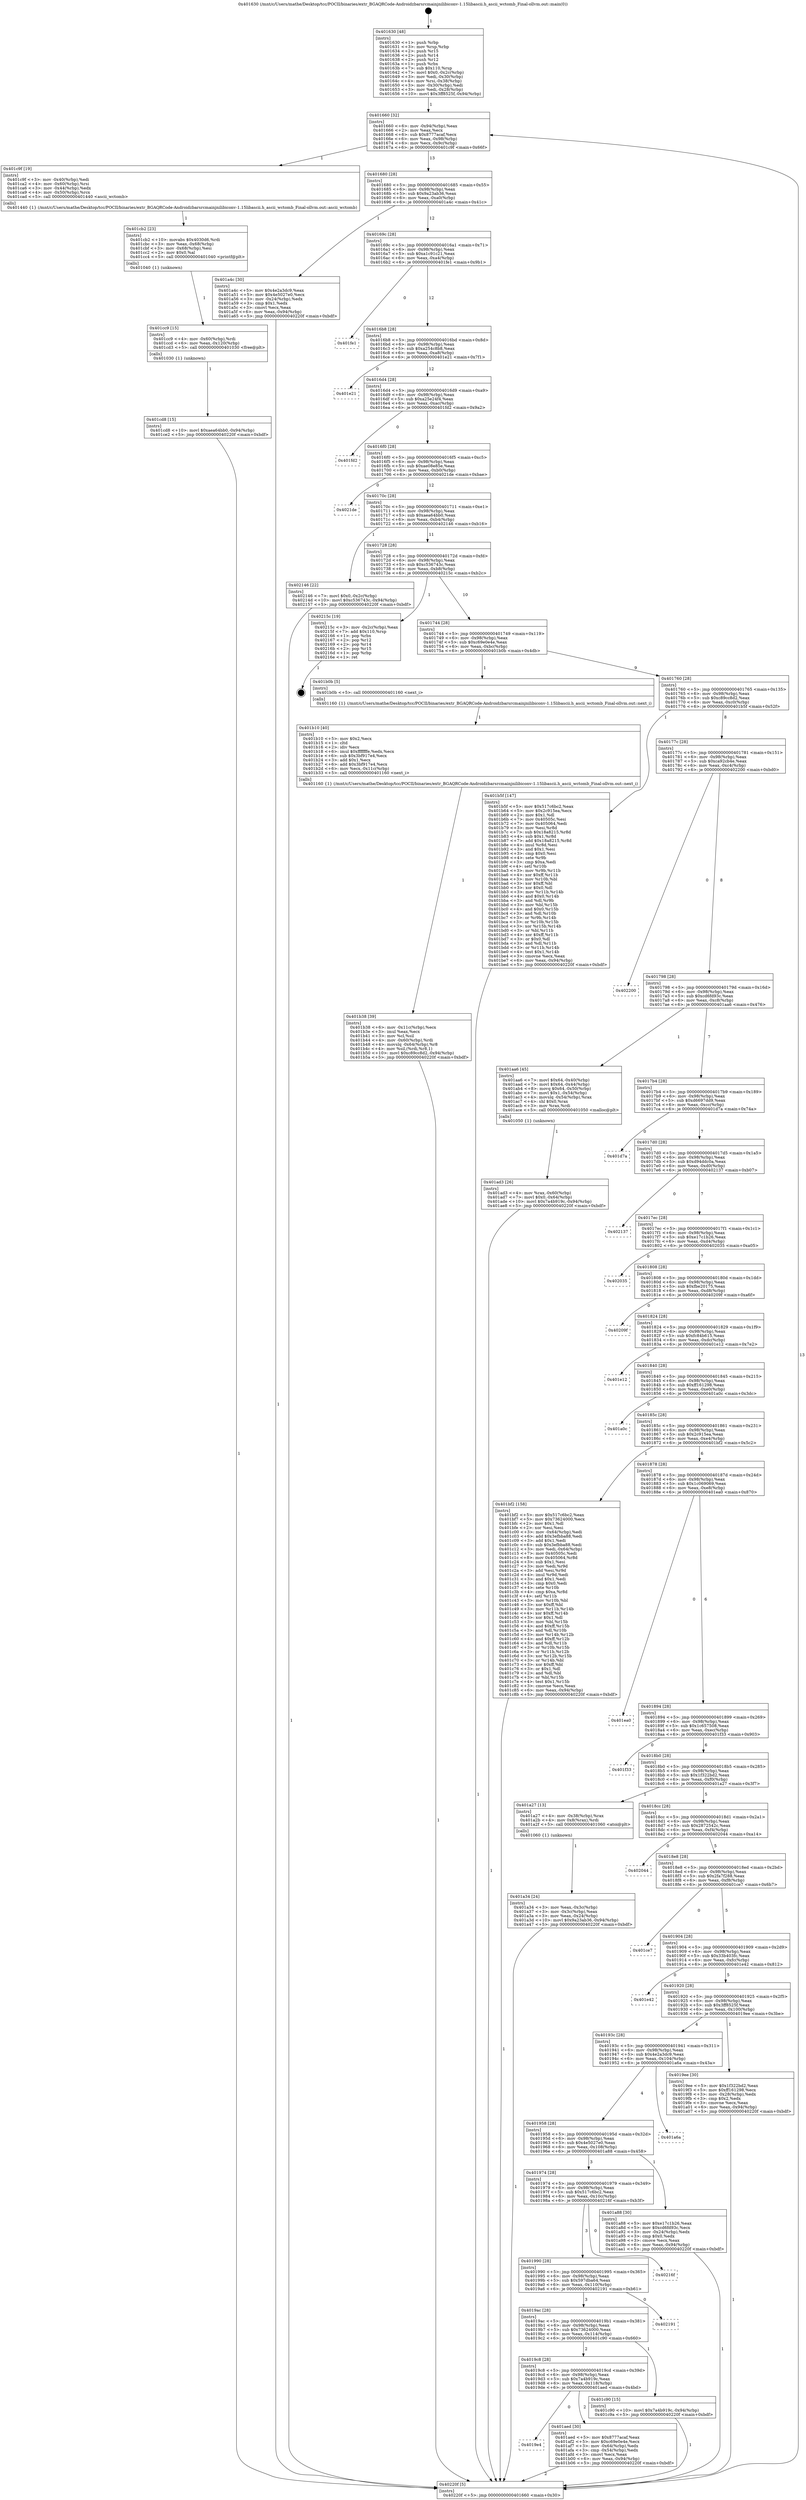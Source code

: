 digraph "0x401630" {
  label = "0x401630 (/mnt/c/Users/mathe/Desktop/tcc/POCII/binaries/extr_BGAQRCode-Androidzbarsrcmainjnilibiconv-1.15libascii.h_ascii_wctomb_Final-ollvm.out::main(0))"
  labelloc = "t"
  node[shape=record]

  Entry [label="",width=0.3,height=0.3,shape=circle,fillcolor=black,style=filled]
  "0x401660" [label="{
     0x401660 [32]\l
     | [instrs]\l
     &nbsp;&nbsp;0x401660 \<+6\>: mov -0x94(%rbp),%eax\l
     &nbsp;&nbsp;0x401666 \<+2\>: mov %eax,%ecx\l
     &nbsp;&nbsp;0x401668 \<+6\>: sub $0x8777acaf,%ecx\l
     &nbsp;&nbsp;0x40166e \<+6\>: mov %eax,-0x98(%rbp)\l
     &nbsp;&nbsp;0x401674 \<+6\>: mov %ecx,-0x9c(%rbp)\l
     &nbsp;&nbsp;0x40167a \<+6\>: je 0000000000401c9f \<main+0x66f\>\l
  }"]
  "0x401c9f" [label="{
     0x401c9f [19]\l
     | [instrs]\l
     &nbsp;&nbsp;0x401c9f \<+3\>: mov -0x40(%rbp),%edi\l
     &nbsp;&nbsp;0x401ca2 \<+4\>: mov -0x60(%rbp),%rsi\l
     &nbsp;&nbsp;0x401ca6 \<+3\>: mov -0x44(%rbp),%edx\l
     &nbsp;&nbsp;0x401ca9 \<+4\>: mov -0x50(%rbp),%rcx\l
     &nbsp;&nbsp;0x401cad \<+5\>: call 0000000000401440 \<ascii_wctomb\>\l
     | [calls]\l
     &nbsp;&nbsp;0x401440 \{1\} (/mnt/c/Users/mathe/Desktop/tcc/POCII/binaries/extr_BGAQRCode-Androidzbarsrcmainjnilibiconv-1.15libascii.h_ascii_wctomb_Final-ollvm.out::ascii_wctomb)\l
  }"]
  "0x401680" [label="{
     0x401680 [28]\l
     | [instrs]\l
     &nbsp;&nbsp;0x401680 \<+5\>: jmp 0000000000401685 \<main+0x55\>\l
     &nbsp;&nbsp;0x401685 \<+6\>: mov -0x98(%rbp),%eax\l
     &nbsp;&nbsp;0x40168b \<+5\>: sub $0x9a23ab36,%eax\l
     &nbsp;&nbsp;0x401690 \<+6\>: mov %eax,-0xa0(%rbp)\l
     &nbsp;&nbsp;0x401696 \<+6\>: je 0000000000401a4c \<main+0x41c\>\l
  }"]
  Exit [label="",width=0.3,height=0.3,shape=circle,fillcolor=black,style=filled,peripheries=2]
  "0x401a4c" [label="{
     0x401a4c [30]\l
     | [instrs]\l
     &nbsp;&nbsp;0x401a4c \<+5\>: mov $0x4e2a3dc9,%eax\l
     &nbsp;&nbsp;0x401a51 \<+5\>: mov $0x4e5027e0,%ecx\l
     &nbsp;&nbsp;0x401a56 \<+3\>: mov -0x24(%rbp),%edx\l
     &nbsp;&nbsp;0x401a59 \<+3\>: cmp $0x1,%edx\l
     &nbsp;&nbsp;0x401a5c \<+3\>: cmovl %ecx,%eax\l
     &nbsp;&nbsp;0x401a5f \<+6\>: mov %eax,-0x94(%rbp)\l
     &nbsp;&nbsp;0x401a65 \<+5\>: jmp 000000000040220f \<main+0xbdf\>\l
  }"]
  "0x40169c" [label="{
     0x40169c [28]\l
     | [instrs]\l
     &nbsp;&nbsp;0x40169c \<+5\>: jmp 00000000004016a1 \<main+0x71\>\l
     &nbsp;&nbsp;0x4016a1 \<+6\>: mov -0x98(%rbp),%eax\l
     &nbsp;&nbsp;0x4016a7 \<+5\>: sub $0xa1c91c21,%eax\l
     &nbsp;&nbsp;0x4016ac \<+6\>: mov %eax,-0xa4(%rbp)\l
     &nbsp;&nbsp;0x4016b2 \<+6\>: je 0000000000401fe1 \<main+0x9b1\>\l
  }"]
  "0x401cd8" [label="{
     0x401cd8 [15]\l
     | [instrs]\l
     &nbsp;&nbsp;0x401cd8 \<+10\>: movl $0xaea64bb0,-0x94(%rbp)\l
     &nbsp;&nbsp;0x401ce2 \<+5\>: jmp 000000000040220f \<main+0xbdf\>\l
  }"]
  "0x401fe1" [label="{
     0x401fe1\l
  }", style=dashed]
  "0x4016b8" [label="{
     0x4016b8 [28]\l
     | [instrs]\l
     &nbsp;&nbsp;0x4016b8 \<+5\>: jmp 00000000004016bd \<main+0x8d\>\l
     &nbsp;&nbsp;0x4016bd \<+6\>: mov -0x98(%rbp),%eax\l
     &nbsp;&nbsp;0x4016c3 \<+5\>: sub $0xa254c8b8,%eax\l
     &nbsp;&nbsp;0x4016c8 \<+6\>: mov %eax,-0xa8(%rbp)\l
     &nbsp;&nbsp;0x4016ce \<+6\>: je 0000000000401e21 \<main+0x7f1\>\l
  }"]
  "0x401cc9" [label="{
     0x401cc9 [15]\l
     | [instrs]\l
     &nbsp;&nbsp;0x401cc9 \<+4\>: mov -0x60(%rbp),%rdi\l
     &nbsp;&nbsp;0x401ccd \<+6\>: mov %eax,-0x120(%rbp)\l
     &nbsp;&nbsp;0x401cd3 \<+5\>: call 0000000000401030 \<free@plt\>\l
     | [calls]\l
     &nbsp;&nbsp;0x401030 \{1\} (unknown)\l
  }"]
  "0x401e21" [label="{
     0x401e21\l
  }", style=dashed]
  "0x4016d4" [label="{
     0x4016d4 [28]\l
     | [instrs]\l
     &nbsp;&nbsp;0x4016d4 \<+5\>: jmp 00000000004016d9 \<main+0xa9\>\l
     &nbsp;&nbsp;0x4016d9 \<+6\>: mov -0x98(%rbp),%eax\l
     &nbsp;&nbsp;0x4016df \<+5\>: sub $0xa25e24f4,%eax\l
     &nbsp;&nbsp;0x4016e4 \<+6\>: mov %eax,-0xac(%rbp)\l
     &nbsp;&nbsp;0x4016ea \<+6\>: je 0000000000401fd2 \<main+0x9a2\>\l
  }"]
  "0x401cb2" [label="{
     0x401cb2 [23]\l
     | [instrs]\l
     &nbsp;&nbsp;0x401cb2 \<+10\>: movabs $0x4030d6,%rdi\l
     &nbsp;&nbsp;0x401cbc \<+3\>: mov %eax,-0x68(%rbp)\l
     &nbsp;&nbsp;0x401cbf \<+3\>: mov -0x68(%rbp),%esi\l
     &nbsp;&nbsp;0x401cc2 \<+2\>: mov $0x0,%al\l
     &nbsp;&nbsp;0x401cc4 \<+5\>: call 0000000000401040 \<printf@plt\>\l
     | [calls]\l
     &nbsp;&nbsp;0x401040 \{1\} (unknown)\l
  }"]
  "0x401fd2" [label="{
     0x401fd2\l
  }", style=dashed]
  "0x4016f0" [label="{
     0x4016f0 [28]\l
     | [instrs]\l
     &nbsp;&nbsp;0x4016f0 \<+5\>: jmp 00000000004016f5 \<main+0xc5\>\l
     &nbsp;&nbsp;0x4016f5 \<+6\>: mov -0x98(%rbp),%eax\l
     &nbsp;&nbsp;0x4016fb \<+5\>: sub $0xae08e85e,%eax\l
     &nbsp;&nbsp;0x401700 \<+6\>: mov %eax,-0xb0(%rbp)\l
     &nbsp;&nbsp;0x401706 \<+6\>: je 00000000004021de \<main+0xbae\>\l
  }"]
  "0x401b38" [label="{
     0x401b38 [39]\l
     | [instrs]\l
     &nbsp;&nbsp;0x401b38 \<+6\>: mov -0x11c(%rbp),%ecx\l
     &nbsp;&nbsp;0x401b3e \<+3\>: imul %eax,%ecx\l
     &nbsp;&nbsp;0x401b41 \<+3\>: mov %cl,%sil\l
     &nbsp;&nbsp;0x401b44 \<+4\>: mov -0x60(%rbp),%rdi\l
     &nbsp;&nbsp;0x401b48 \<+4\>: movslq -0x64(%rbp),%r8\l
     &nbsp;&nbsp;0x401b4c \<+4\>: mov %sil,(%rdi,%r8,1)\l
     &nbsp;&nbsp;0x401b50 \<+10\>: movl $0xc89cc8d2,-0x94(%rbp)\l
     &nbsp;&nbsp;0x401b5a \<+5\>: jmp 000000000040220f \<main+0xbdf\>\l
  }"]
  "0x4021de" [label="{
     0x4021de\l
  }", style=dashed]
  "0x40170c" [label="{
     0x40170c [28]\l
     | [instrs]\l
     &nbsp;&nbsp;0x40170c \<+5\>: jmp 0000000000401711 \<main+0xe1\>\l
     &nbsp;&nbsp;0x401711 \<+6\>: mov -0x98(%rbp),%eax\l
     &nbsp;&nbsp;0x401717 \<+5\>: sub $0xaea64bb0,%eax\l
     &nbsp;&nbsp;0x40171c \<+6\>: mov %eax,-0xb4(%rbp)\l
     &nbsp;&nbsp;0x401722 \<+6\>: je 0000000000402146 \<main+0xb16\>\l
  }"]
  "0x401b10" [label="{
     0x401b10 [40]\l
     | [instrs]\l
     &nbsp;&nbsp;0x401b10 \<+5\>: mov $0x2,%ecx\l
     &nbsp;&nbsp;0x401b15 \<+1\>: cltd\l
     &nbsp;&nbsp;0x401b16 \<+2\>: idiv %ecx\l
     &nbsp;&nbsp;0x401b18 \<+6\>: imul $0xfffffffe,%edx,%ecx\l
     &nbsp;&nbsp;0x401b1e \<+6\>: sub $0x3bf917e4,%ecx\l
     &nbsp;&nbsp;0x401b24 \<+3\>: add $0x1,%ecx\l
     &nbsp;&nbsp;0x401b27 \<+6\>: add $0x3bf917e4,%ecx\l
     &nbsp;&nbsp;0x401b2d \<+6\>: mov %ecx,-0x11c(%rbp)\l
     &nbsp;&nbsp;0x401b33 \<+5\>: call 0000000000401160 \<next_i\>\l
     | [calls]\l
     &nbsp;&nbsp;0x401160 \{1\} (/mnt/c/Users/mathe/Desktop/tcc/POCII/binaries/extr_BGAQRCode-Androidzbarsrcmainjnilibiconv-1.15libascii.h_ascii_wctomb_Final-ollvm.out::next_i)\l
  }"]
  "0x402146" [label="{
     0x402146 [22]\l
     | [instrs]\l
     &nbsp;&nbsp;0x402146 \<+7\>: movl $0x0,-0x2c(%rbp)\l
     &nbsp;&nbsp;0x40214d \<+10\>: movl $0xc536743c,-0x94(%rbp)\l
     &nbsp;&nbsp;0x402157 \<+5\>: jmp 000000000040220f \<main+0xbdf\>\l
  }"]
  "0x401728" [label="{
     0x401728 [28]\l
     | [instrs]\l
     &nbsp;&nbsp;0x401728 \<+5\>: jmp 000000000040172d \<main+0xfd\>\l
     &nbsp;&nbsp;0x40172d \<+6\>: mov -0x98(%rbp),%eax\l
     &nbsp;&nbsp;0x401733 \<+5\>: sub $0xc536743c,%eax\l
     &nbsp;&nbsp;0x401738 \<+6\>: mov %eax,-0xb8(%rbp)\l
     &nbsp;&nbsp;0x40173e \<+6\>: je 000000000040215c \<main+0xb2c\>\l
  }"]
  "0x4019e4" [label="{
     0x4019e4\l
  }", style=dashed]
  "0x40215c" [label="{
     0x40215c [19]\l
     | [instrs]\l
     &nbsp;&nbsp;0x40215c \<+3\>: mov -0x2c(%rbp),%eax\l
     &nbsp;&nbsp;0x40215f \<+7\>: add $0x110,%rsp\l
     &nbsp;&nbsp;0x402166 \<+1\>: pop %rbx\l
     &nbsp;&nbsp;0x402167 \<+2\>: pop %r12\l
     &nbsp;&nbsp;0x402169 \<+2\>: pop %r14\l
     &nbsp;&nbsp;0x40216b \<+2\>: pop %r15\l
     &nbsp;&nbsp;0x40216d \<+1\>: pop %rbp\l
     &nbsp;&nbsp;0x40216e \<+1\>: ret\l
  }"]
  "0x401744" [label="{
     0x401744 [28]\l
     | [instrs]\l
     &nbsp;&nbsp;0x401744 \<+5\>: jmp 0000000000401749 \<main+0x119\>\l
     &nbsp;&nbsp;0x401749 \<+6\>: mov -0x98(%rbp),%eax\l
     &nbsp;&nbsp;0x40174f \<+5\>: sub $0xc69e0e4e,%eax\l
     &nbsp;&nbsp;0x401754 \<+6\>: mov %eax,-0xbc(%rbp)\l
     &nbsp;&nbsp;0x40175a \<+6\>: je 0000000000401b0b \<main+0x4db\>\l
  }"]
  "0x401aed" [label="{
     0x401aed [30]\l
     | [instrs]\l
     &nbsp;&nbsp;0x401aed \<+5\>: mov $0x8777acaf,%eax\l
     &nbsp;&nbsp;0x401af2 \<+5\>: mov $0xc69e0e4e,%ecx\l
     &nbsp;&nbsp;0x401af7 \<+3\>: mov -0x64(%rbp),%edx\l
     &nbsp;&nbsp;0x401afa \<+3\>: cmp -0x54(%rbp),%edx\l
     &nbsp;&nbsp;0x401afd \<+3\>: cmovl %ecx,%eax\l
     &nbsp;&nbsp;0x401b00 \<+6\>: mov %eax,-0x94(%rbp)\l
     &nbsp;&nbsp;0x401b06 \<+5\>: jmp 000000000040220f \<main+0xbdf\>\l
  }"]
  "0x401b0b" [label="{
     0x401b0b [5]\l
     | [instrs]\l
     &nbsp;&nbsp;0x401b0b \<+5\>: call 0000000000401160 \<next_i\>\l
     | [calls]\l
     &nbsp;&nbsp;0x401160 \{1\} (/mnt/c/Users/mathe/Desktop/tcc/POCII/binaries/extr_BGAQRCode-Androidzbarsrcmainjnilibiconv-1.15libascii.h_ascii_wctomb_Final-ollvm.out::next_i)\l
  }"]
  "0x401760" [label="{
     0x401760 [28]\l
     | [instrs]\l
     &nbsp;&nbsp;0x401760 \<+5\>: jmp 0000000000401765 \<main+0x135\>\l
     &nbsp;&nbsp;0x401765 \<+6\>: mov -0x98(%rbp),%eax\l
     &nbsp;&nbsp;0x40176b \<+5\>: sub $0xc89cc8d2,%eax\l
     &nbsp;&nbsp;0x401770 \<+6\>: mov %eax,-0xc0(%rbp)\l
     &nbsp;&nbsp;0x401776 \<+6\>: je 0000000000401b5f \<main+0x52f\>\l
  }"]
  "0x4019c8" [label="{
     0x4019c8 [28]\l
     | [instrs]\l
     &nbsp;&nbsp;0x4019c8 \<+5\>: jmp 00000000004019cd \<main+0x39d\>\l
     &nbsp;&nbsp;0x4019cd \<+6\>: mov -0x98(%rbp),%eax\l
     &nbsp;&nbsp;0x4019d3 \<+5\>: sub $0x7a4b919c,%eax\l
     &nbsp;&nbsp;0x4019d8 \<+6\>: mov %eax,-0x118(%rbp)\l
     &nbsp;&nbsp;0x4019de \<+6\>: je 0000000000401aed \<main+0x4bd\>\l
  }"]
  "0x401b5f" [label="{
     0x401b5f [147]\l
     | [instrs]\l
     &nbsp;&nbsp;0x401b5f \<+5\>: mov $0x517c6bc2,%eax\l
     &nbsp;&nbsp;0x401b64 \<+5\>: mov $0x2c915ea,%ecx\l
     &nbsp;&nbsp;0x401b69 \<+2\>: mov $0x1,%dl\l
     &nbsp;&nbsp;0x401b6b \<+7\>: mov 0x40505c,%esi\l
     &nbsp;&nbsp;0x401b72 \<+7\>: mov 0x405064,%edi\l
     &nbsp;&nbsp;0x401b79 \<+3\>: mov %esi,%r8d\l
     &nbsp;&nbsp;0x401b7c \<+7\>: sub $0x18a8215,%r8d\l
     &nbsp;&nbsp;0x401b83 \<+4\>: sub $0x1,%r8d\l
     &nbsp;&nbsp;0x401b87 \<+7\>: add $0x18a8215,%r8d\l
     &nbsp;&nbsp;0x401b8e \<+4\>: imul %r8d,%esi\l
     &nbsp;&nbsp;0x401b92 \<+3\>: and $0x1,%esi\l
     &nbsp;&nbsp;0x401b95 \<+3\>: cmp $0x0,%esi\l
     &nbsp;&nbsp;0x401b98 \<+4\>: sete %r9b\l
     &nbsp;&nbsp;0x401b9c \<+3\>: cmp $0xa,%edi\l
     &nbsp;&nbsp;0x401b9f \<+4\>: setl %r10b\l
     &nbsp;&nbsp;0x401ba3 \<+3\>: mov %r9b,%r11b\l
     &nbsp;&nbsp;0x401ba6 \<+4\>: xor $0xff,%r11b\l
     &nbsp;&nbsp;0x401baa \<+3\>: mov %r10b,%bl\l
     &nbsp;&nbsp;0x401bad \<+3\>: xor $0xff,%bl\l
     &nbsp;&nbsp;0x401bb0 \<+3\>: xor $0x0,%dl\l
     &nbsp;&nbsp;0x401bb3 \<+3\>: mov %r11b,%r14b\l
     &nbsp;&nbsp;0x401bb6 \<+4\>: and $0x0,%r14b\l
     &nbsp;&nbsp;0x401bba \<+3\>: and %dl,%r9b\l
     &nbsp;&nbsp;0x401bbd \<+3\>: mov %bl,%r15b\l
     &nbsp;&nbsp;0x401bc0 \<+4\>: and $0x0,%r15b\l
     &nbsp;&nbsp;0x401bc4 \<+3\>: and %dl,%r10b\l
     &nbsp;&nbsp;0x401bc7 \<+3\>: or %r9b,%r14b\l
     &nbsp;&nbsp;0x401bca \<+3\>: or %r10b,%r15b\l
     &nbsp;&nbsp;0x401bcd \<+3\>: xor %r15b,%r14b\l
     &nbsp;&nbsp;0x401bd0 \<+3\>: or %bl,%r11b\l
     &nbsp;&nbsp;0x401bd3 \<+4\>: xor $0xff,%r11b\l
     &nbsp;&nbsp;0x401bd7 \<+3\>: or $0x0,%dl\l
     &nbsp;&nbsp;0x401bda \<+3\>: and %dl,%r11b\l
     &nbsp;&nbsp;0x401bdd \<+3\>: or %r11b,%r14b\l
     &nbsp;&nbsp;0x401be0 \<+4\>: test $0x1,%r14b\l
     &nbsp;&nbsp;0x401be4 \<+3\>: cmovne %ecx,%eax\l
     &nbsp;&nbsp;0x401be7 \<+6\>: mov %eax,-0x94(%rbp)\l
     &nbsp;&nbsp;0x401bed \<+5\>: jmp 000000000040220f \<main+0xbdf\>\l
  }"]
  "0x40177c" [label="{
     0x40177c [28]\l
     | [instrs]\l
     &nbsp;&nbsp;0x40177c \<+5\>: jmp 0000000000401781 \<main+0x151\>\l
     &nbsp;&nbsp;0x401781 \<+6\>: mov -0x98(%rbp),%eax\l
     &nbsp;&nbsp;0x401787 \<+5\>: sub $0xca92cb4e,%eax\l
     &nbsp;&nbsp;0x40178c \<+6\>: mov %eax,-0xc4(%rbp)\l
     &nbsp;&nbsp;0x401792 \<+6\>: je 0000000000402200 \<main+0xbd0\>\l
  }"]
  "0x401c90" [label="{
     0x401c90 [15]\l
     | [instrs]\l
     &nbsp;&nbsp;0x401c90 \<+10\>: movl $0x7a4b919c,-0x94(%rbp)\l
     &nbsp;&nbsp;0x401c9a \<+5\>: jmp 000000000040220f \<main+0xbdf\>\l
  }"]
  "0x402200" [label="{
     0x402200\l
  }", style=dashed]
  "0x401798" [label="{
     0x401798 [28]\l
     | [instrs]\l
     &nbsp;&nbsp;0x401798 \<+5\>: jmp 000000000040179d \<main+0x16d\>\l
     &nbsp;&nbsp;0x40179d \<+6\>: mov -0x98(%rbp),%eax\l
     &nbsp;&nbsp;0x4017a3 \<+5\>: sub $0xcd6fd93c,%eax\l
     &nbsp;&nbsp;0x4017a8 \<+6\>: mov %eax,-0xc8(%rbp)\l
     &nbsp;&nbsp;0x4017ae \<+6\>: je 0000000000401aa6 \<main+0x476\>\l
  }"]
  "0x4019ac" [label="{
     0x4019ac [28]\l
     | [instrs]\l
     &nbsp;&nbsp;0x4019ac \<+5\>: jmp 00000000004019b1 \<main+0x381\>\l
     &nbsp;&nbsp;0x4019b1 \<+6\>: mov -0x98(%rbp),%eax\l
     &nbsp;&nbsp;0x4019b7 \<+5\>: sub $0x73624000,%eax\l
     &nbsp;&nbsp;0x4019bc \<+6\>: mov %eax,-0x114(%rbp)\l
     &nbsp;&nbsp;0x4019c2 \<+6\>: je 0000000000401c90 \<main+0x660\>\l
  }"]
  "0x401aa6" [label="{
     0x401aa6 [45]\l
     | [instrs]\l
     &nbsp;&nbsp;0x401aa6 \<+7\>: movl $0x64,-0x40(%rbp)\l
     &nbsp;&nbsp;0x401aad \<+7\>: movl $0x64,-0x44(%rbp)\l
     &nbsp;&nbsp;0x401ab4 \<+8\>: movq $0x64,-0x50(%rbp)\l
     &nbsp;&nbsp;0x401abc \<+7\>: movl $0x1,-0x54(%rbp)\l
     &nbsp;&nbsp;0x401ac3 \<+4\>: movslq -0x54(%rbp),%rax\l
     &nbsp;&nbsp;0x401ac7 \<+4\>: shl $0x0,%rax\l
     &nbsp;&nbsp;0x401acb \<+3\>: mov %rax,%rdi\l
     &nbsp;&nbsp;0x401ace \<+5\>: call 0000000000401050 \<malloc@plt\>\l
     | [calls]\l
     &nbsp;&nbsp;0x401050 \{1\} (unknown)\l
  }"]
  "0x4017b4" [label="{
     0x4017b4 [28]\l
     | [instrs]\l
     &nbsp;&nbsp;0x4017b4 \<+5\>: jmp 00000000004017b9 \<main+0x189\>\l
     &nbsp;&nbsp;0x4017b9 \<+6\>: mov -0x98(%rbp),%eax\l
     &nbsp;&nbsp;0x4017bf \<+5\>: sub $0xd6697dd9,%eax\l
     &nbsp;&nbsp;0x4017c4 \<+6\>: mov %eax,-0xcc(%rbp)\l
     &nbsp;&nbsp;0x4017ca \<+6\>: je 0000000000401d7a \<main+0x74a\>\l
  }"]
  "0x402191" [label="{
     0x402191\l
  }", style=dashed]
  "0x401d7a" [label="{
     0x401d7a\l
  }", style=dashed]
  "0x4017d0" [label="{
     0x4017d0 [28]\l
     | [instrs]\l
     &nbsp;&nbsp;0x4017d0 \<+5\>: jmp 00000000004017d5 \<main+0x1a5\>\l
     &nbsp;&nbsp;0x4017d5 \<+6\>: mov -0x98(%rbp),%eax\l
     &nbsp;&nbsp;0x4017db \<+5\>: sub $0xd94ddc0a,%eax\l
     &nbsp;&nbsp;0x4017e0 \<+6\>: mov %eax,-0xd0(%rbp)\l
     &nbsp;&nbsp;0x4017e6 \<+6\>: je 0000000000402137 \<main+0xb07\>\l
  }"]
  "0x401990" [label="{
     0x401990 [28]\l
     | [instrs]\l
     &nbsp;&nbsp;0x401990 \<+5\>: jmp 0000000000401995 \<main+0x365\>\l
     &nbsp;&nbsp;0x401995 \<+6\>: mov -0x98(%rbp),%eax\l
     &nbsp;&nbsp;0x40199b \<+5\>: sub $0x597dba64,%eax\l
     &nbsp;&nbsp;0x4019a0 \<+6\>: mov %eax,-0x110(%rbp)\l
     &nbsp;&nbsp;0x4019a6 \<+6\>: je 0000000000402191 \<main+0xb61\>\l
  }"]
  "0x402137" [label="{
     0x402137\l
  }", style=dashed]
  "0x4017ec" [label="{
     0x4017ec [28]\l
     | [instrs]\l
     &nbsp;&nbsp;0x4017ec \<+5\>: jmp 00000000004017f1 \<main+0x1c1\>\l
     &nbsp;&nbsp;0x4017f1 \<+6\>: mov -0x98(%rbp),%eax\l
     &nbsp;&nbsp;0x4017f7 \<+5\>: sub $0xe17c1b26,%eax\l
     &nbsp;&nbsp;0x4017fc \<+6\>: mov %eax,-0xd4(%rbp)\l
     &nbsp;&nbsp;0x401802 \<+6\>: je 0000000000402035 \<main+0xa05\>\l
  }"]
  "0x40216f" [label="{
     0x40216f\l
  }", style=dashed]
  "0x402035" [label="{
     0x402035\l
  }", style=dashed]
  "0x401808" [label="{
     0x401808 [28]\l
     | [instrs]\l
     &nbsp;&nbsp;0x401808 \<+5\>: jmp 000000000040180d \<main+0x1dd\>\l
     &nbsp;&nbsp;0x40180d \<+6\>: mov -0x98(%rbp),%eax\l
     &nbsp;&nbsp;0x401813 \<+5\>: sub $0xfbe20175,%eax\l
     &nbsp;&nbsp;0x401818 \<+6\>: mov %eax,-0xd8(%rbp)\l
     &nbsp;&nbsp;0x40181e \<+6\>: je 000000000040209f \<main+0xa6f\>\l
  }"]
  "0x401ad3" [label="{
     0x401ad3 [26]\l
     | [instrs]\l
     &nbsp;&nbsp;0x401ad3 \<+4\>: mov %rax,-0x60(%rbp)\l
     &nbsp;&nbsp;0x401ad7 \<+7\>: movl $0x0,-0x64(%rbp)\l
     &nbsp;&nbsp;0x401ade \<+10\>: movl $0x7a4b919c,-0x94(%rbp)\l
     &nbsp;&nbsp;0x401ae8 \<+5\>: jmp 000000000040220f \<main+0xbdf\>\l
  }"]
  "0x40209f" [label="{
     0x40209f\l
  }", style=dashed]
  "0x401824" [label="{
     0x401824 [28]\l
     | [instrs]\l
     &nbsp;&nbsp;0x401824 \<+5\>: jmp 0000000000401829 \<main+0x1f9\>\l
     &nbsp;&nbsp;0x401829 \<+6\>: mov -0x98(%rbp),%eax\l
     &nbsp;&nbsp;0x40182f \<+5\>: sub $0xfc84b615,%eax\l
     &nbsp;&nbsp;0x401834 \<+6\>: mov %eax,-0xdc(%rbp)\l
     &nbsp;&nbsp;0x40183a \<+6\>: je 0000000000401e12 \<main+0x7e2\>\l
  }"]
  "0x401974" [label="{
     0x401974 [28]\l
     | [instrs]\l
     &nbsp;&nbsp;0x401974 \<+5\>: jmp 0000000000401979 \<main+0x349\>\l
     &nbsp;&nbsp;0x401979 \<+6\>: mov -0x98(%rbp),%eax\l
     &nbsp;&nbsp;0x40197f \<+5\>: sub $0x517c6bc2,%eax\l
     &nbsp;&nbsp;0x401984 \<+6\>: mov %eax,-0x10c(%rbp)\l
     &nbsp;&nbsp;0x40198a \<+6\>: je 000000000040216f \<main+0xb3f\>\l
  }"]
  "0x401e12" [label="{
     0x401e12\l
  }", style=dashed]
  "0x401840" [label="{
     0x401840 [28]\l
     | [instrs]\l
     &nbsp;&nbsp;0x401840 \<+5\>: jmp 0000000000401845 \<main+0x215\>\l
     &nbsp;&nbsp;0x401845 \<+6\>: mov -0x98(%rbp),%eax\l
     &nbsp;&nbsp;0x40184b \<+5\>: sub $0xff161298,%eax\l
     &nbsp;&nbsp;0x401850 \<+6\>: mov %eax,-0xe0(%rbp)\l
     &nbsp;&nbsp;0x401856 \<+6\>: je 0000000000401a0c \<main+0x3dc\>\l
  }"]
  "0x401a88" [label="{
     0x401a88 [30]\l
     | [instrs]\l
     &nbsp;&nbsp;0x401a88 \<+5\>: mov $0xe17c1b26,%eax\l
     &nbsp;&nbsp;0x401a8d \<+5\>: mov $0xcd6fd93c,%ecx\l
     &nbsp;&nbsp;0x401a92 \<+3\>: mov -0x24(%rbp),%edx\l
     &nbsp;&nbsp;0x401a95 \<+3\>: cmp $0x0,%edx\l
     &nbsp;&nbsp;0x401a98 \<+3\>: cmove %ecx,%eax\l
     &nbsp;&nbsp;0x401a9b \<+6\>: mov %eax,-0x94(%rbp)\l
     &nbsp;&nbsp;0x401aa1 \<+5\>: jmp 000000000040220f \<main+0xbdf\>\l
  }"]
  "0x401a0c" [label="{
     0x401a0c\l
  }", style=dashed]
  "0x40185c" [label="{
     0x40185c [28]\l
     | [instrs]\l
     &nbsp;&nbsp;0x40185c \<+5\>: jmp 0000000000401861 \<main+0x231\>\l
     &nbsp;&nbsp;0x401861 \<+6\>: mov -0x98(%rbp),%eax\l
     &nbsp;&nbsp;0x401867 \<+5\>: sub $0x2c915ea,%eax\l
     &nbsp;&nbsp;0x40186c \<+6\>: mov %eax,-0xe4(%rbp)\l
     &nbsp;&nbsp;0x401872 \<+6\>: je 0000000000401bf2 \<main+0x5c2\>\l
  }"]
  "0x401958" [label="{
     0x401958 [28]\l
     | [instrs]\l
     &nbsp;&nbsp;0x401958 \<+5\>: jmp 000000000040195d \<main+0x32d\>\l
     &nbsp;&nbsp;0x40195d \<+6\>: mov -0x98(%rbp),%eax\l
     &nbsp;&nbsp;0x401963 \<+5\>: sub $0x4e5027e0,%eax\l
     &nbsp;&nbsp;0x401968 \<+6\>: mov %eax,-0x108(%rbp)\l
     &nbsp;&nbsp;0x40196e \<+6\>: je 0000000000401a88 \<main+0x458\>\l
  }"]
  "0x401bf2" [label="{
     0x401bf2 [158]\l
     | [instrs]\l
     &nbsp;&nbsp;0x401bf2 \<+5\>: mov $0x517c6bc2,%eax\l
     &nbsp;&nbsp;0x401bf7 \<+5\>: mov $0x73624000,%ecx\l
     &nbsp;&nbsp;0x401bfc \<+2\>: mov $0x1,%dl\l
     &nbsp;&nbsp;0x401bfe \<+2\>: xor %esi,%esi\l
     &nbsp;&nbsp;0x401c00 \<+3\>: mov -0x64(%rbp),%edi\l
     &nbsp;&nbsp;0x401c03 \<+6\>: add $0x3efbba88,%edi\l
     &nbsp;&nbsp;0x401c09 \<+3\>: add $0x1,%edi\l
     &nbsp;&nbsp;0x401c0c \<+6\>: sub $0x3efbba88,%edi\l
     &nbsp;&nbsp;0x401c12 \<+3\>: mov %edi,-0x64(%rbp)\l
     &nbsp;&nbsp;0x401c15 \<+7\>: mov 0x40505c,%edi\l
     &nbsp;&nbsp;0x401c1c \<+8\>: mov 0x405064,%r8d\l
     &nbsp;&nbsp;0x401c24 \<+3\>: sub $0x1,%esi\l
     &nbsp;&nbsp;0x401c27 \<+3\>: mov %edi,%r9d\l
     &nbsp;&nbsp;0x401c2a \<+3\>: add %esi,%r9d\l
     &nbsp;&nbsp;0x401c2d \<+4\>: imul %r9d,%edi\l
     &nbsp;&nbsp;0x401c31 \<+3\>: and $0x1,%edi\l
     &nbsp;&nbsp;0x401c34 \<+3\>: cmp $0x0,%edi\l
     &nbsp;&nbsp;0x401c37 \<+4\>: sete %r10b\l
     &nbsp;&nbsp;0x401c3b \<+4\>: cmp $0xa,%r8d\l
     &nbsp;&nbsp;0x401c3f \<+4\>: setl %r11b\l
     &nbsp;&nbsp;0x401c43 \<+3\>: mov %r10b,%bl\l
     &nbsp;&nbsp;0x401c46 \<+3\>: xor $0xff,%bl\l
     &nbsp;&nbsp;0x401c49 \<+3\>: mov %r11b,%r14b\l
     &nbsp;&nbsp;0x401c4c \<+4\>: xor $0xff,%r14b\l
     &nbsp;&nbsp;0x401c50 \<+3\>: xor $0x1,%dl\l
     &nbsp;&nbsp;0x401c53 \<+3\>: mov %bl,%r15b\l
     &nbsp;&nbsp;0x401c56 \<+4\>: and $0xff,%r15b\l
     &nbsp;&nbsp;0x401c5a \<+3\>: and %dl,%r10b\l
     &nbsp;&nbsp;0x401c5d \<+3\>: mov %r14b,%r12b\l
     &nbsp;&nbsp;0x401c60 \<+4\>: and $0xff,%r12b\l
     &nbsp;&nbsp;0x401c64 \<+3\>: and %dl,%r11b\l
     &nbsp;&nbsp;0x401c67 \<+3\>: or %r10b,%r15b\l
     &nbsp;&nbsp;0x401c6a \<+3\>: or %r11b,%r12b\l
     &nbsp;&nbsp;0x401c6d \<+3\>: xor %r12b,%r15b\l
     &nbsp;&nbsp;0x401c70 \<+3\>: or %r14b,%bl\l
     &nbsp;&nbsp;0x401c73 \<+3\>: xor $0xff,%bl\l
     &nbsp;&nbsp;0x401c76 \<+3\>: or $0x1,%dl\l
     &nbsp;&nbsp;0x401c79 \<+2\>: and %dl,%bl\l
     &nbsp;&nbsp;0x401c7b \<+3\>: or %bl,%r15b\l
     &nbsp;&nbsp;0x401c7e \<+4\>: test $0x1,%r15b\l
     &nbsp;&nbsp;0x401c82 \<+3\>: cmovne %ecx,%eax\l
     &nbsp;&nbsp;0x401c85 \<+6\>: mov %eax,-0x94(%rbp)\l
     &nbsp;&nbsp;0x401c8b \<+5\>: jmp 000000000040220f \<main+0xbdf\>\l
  }"]
  "0x401878" [label="{
     0x401878 [28]\l
     | [instrs]\l
     &nbsp;&nbsp;0x401878 \<+5\>: jmp 000000000040187d \<main+0x24d\>\l
     &nbsp;&nbsp;0x40187d \<+6\>: mov -0x98(%rbp),%eax\l
     &nbsp;&nbsp;0x401883 \<+5\>: sub $0x1c069069,%eax\l
     &nbsp;&nbsp;0x401888 \<+6\>: mov %eax,-0xe8(%rbp)\l
     &nbsp;&nbsp;0x40188e \<+6\>: je 0000000000401ea0 \<main+0x870\>\l
  }"]
  "0x401a6a" [label="{
     0x401a6a\l
  }", style=dashed]
  "0x401ea0" [label="{
     0x401ea0\l
  }", style=dashed]
  "0x401894" [label="{
     0x401894 [28]\l
     | [instrs]\l
     &nbsp;&nbsp;0x401894 \<+5\>: jmp 0000000000401899 \<main+0x269\>\l
     &nbsp;&nbsp;0x401899 \<+6\>: mov -0x98(%rbp),%eax\l
     &nbsp;&nbsp;0x40189f \<+5\>: sub $0x1c657508,%eax\l
     &nbsp;&nbsp;0x4018a4 \<+6\>: mov %eax,-0xec(%rbp)\l
     &nbsp;&nbsp;0x4018aa \<+6\>: je 0000000000401f33 \<main+0x903\>\l
  }"]
  "0x401a34" [label="{
     0x401a34 [24]\l
     | [instrs]\l
     &nbsp;&nbsp;0x401a34 \<+3\>: mov %eax,-0x3c(%rbp)\l
     &nbsp;&nbsp;0x401a37 \<+3\>: mov -0x3c(%rbp),%eax\l
     &nbsp;&nbsp;0x401a3a \<+3\>: mov %eax,-0x24(%rbp)\l
     &nbsp;&nbsp;0x401a3d \<+10\>: movl $0x9a23ab36,-0x94(%rbp)\l
     &nbsp;&nbsp;0x401a47 \<+5\>: jmp 000000000040220f \<main+0xbdf\>\l
  }"]
  "0x401f33" [label="{
     0x401f33\l
  }", style=dashed]
  "0x4018b0" [label="{
     0x4018b0 [28]\l
     | [instrs]\l
     &nbsp;&nbsp;0x4018b0 \<+5\>: jmp 00000000004018b5 \<main+0x285\>\l
     &nbsp;&nbsp;0x4018b5 \<+6\>: mov -0x98(%rbp),%eax\l
     &nbsp;&nbsp;0x4018bb \<+5\>: sub $0x1f322bd2,%eax\l
     &nbsp;&nbsp;0x4018c0 \<+6\>: mov %eax,-0xf0(%rbp)\l
     &nbsp;&nbsp;0x4018c6 \<+6\>: je 0000000000401a27 \<main+0x3f7\>\l
  }"]
  "0x401630" [label="{
     0x401630 [48]\l
     | [instrs]\l
     &nbsp;&nbsp;0x401630 \<+1\>: push %rbp\l
     &nbsp;&nbsp;0x401631 \<+3\>: mov %rsp,%rbp\l
     &nbsp;&nbsp;0x401634 \<+2\>: push %r15\l
     &nbsp;&nbsp;0x401636 \<+2\>: push %r14\l
     &nbsp;&nbsp;0x401638 \<+2\>: push %r12\l
     &nbsp;&nbsp;0x40163a \<+1\>: push %rbx\l
     &nbsp;&nbsp;0x40163b \<+7\>: sub $0x110,%rsp\l
     &nbsp;&nbsp;0x401642 \<+7\>: movl $0x0,-0x2c(%rbp)\l
     &nbsp;&nbsp;0x401649 \<+3\>: mov %edi,-0x30(%rbp)\l
     &nbsp;&nbsp;0x40164c \<+4\>: mov %rsi,-0x38(%rbp)\l
     &nbsp;&nbsp;0x401650 \<+3\>: mov -0x30(%rbp),%edi\l
     &nbsp;&nbsp;0x401653 \<+3\>: mov %edi,-0x28(%rbp)\l
     &nbsp;&nbsp;0x401656 \<+10\>: movl $0x3ff8525f,-0x94(%rbp)\l
  }"]
  "0x401a27" [label="{
     0x401a27 [13]\l
     | [instrs]\l
     &nbsp;&nbsp;0x401a27 \<+4\>: mov -0x38(%rbp),%rax\l
     &nbsp;&nbsp;0x401a2b \<+4\>: mov 0x8(%rax),%rdi\l
     &nbsp;&nbsp;0x401a2f \<+5\>: call 0000000000401060 \<atoi@plt\>\l
     | [calls]\l
     &nbsp;&nbsp;0x401060 \{1\} (unknown)\l
  }"]
  "0x4018cc" [label="{
     0x4018cc [28]\l
     | [instrs]\l
     &nbsp;&nbsp;0x4018cc \<+5\>: jmp 00000000004018d1 \<main+0x2a1\>\l
     &nbsp;&nbsp;0x4018d1 \<+6\>: mov -0x98(%rbp),%eax\l
     &nbsp;&nbsp;0x4018d7 \<+5\>: sub $0x2872542c,%eax\l
     &nbsp;&nbsp;0x4018dc \<+6\>: mov %eax,-0xf4(%rbp)\l
     &nbsp;&nbsp;0x4018e2 \<+6\>: je 0000000000402044 \<main+0xa14\>\l
  }"]
  "0x40220f" [label="{
     0x40220f [5]\l
     | [instrs]\l
     &nbsp;&nbsp;0x40220f \<+5\>: jmp 0000000000401660 \<main+0x30\>\l
  }"]
  "0x402044" [label="{
     0x402044\l
  }", style=dashed]
  "0x4018e8" [label="{
     0x4018e8 [28]\l
     | [instrs]\l
     &nbsp;&nbsp;0x4018e8 \<+5\>: jmp 00000000004018ed \<main+0x2bd\>\l
     &nbsp;&nbsp;0x4018ed \<+6\>: mov -0x98(%rbp),%eax\l
     &nbsp;&nbsp;0x4018f3 \<+5\>: sub $0x2fa7f288,%eax\l
     &nbsp;&nbsp;0x4018f8 \<+6\>: mov %eax,-0xf8(%rbp)\l
     &nbsp;&nbsp;0x4018fe \<+6\>: je 0000000000401ce7 \<main+0x6b7\>\l
  }"]
  "0x40193c" [label="{
     0x40193c [28]\l
     | [instrs]\l
     &nbsp;&nbsp;0x40193c \<+5\>: jmp 0000000000401941 \<main+0x311\>\l
     &nbsp;&nbsp;0x401941 \<+6\>: mov -0x98(%rbp),%eax\l
     &nbsp;&nbsp;0x401947 \<+5\>: sub $0x4e2a3dc9,%eax\l
     &nbsp;&nbsp;0x40194c \<+6\>: mov %eax,-0x104(%rbp)\l
     &nbsp;&nbsp;0x401952 \<+6\>: je 0000000000401a6a \<main+0x43a\>\l
  }"]
  "0x401ce7" [label="{
     0x401ce7\l
  }", style=dashed]
  "0x401904" [label="{
     0x401904 [28]\l
     | [instrs]\l
     &nbsp;&nbsp;0x401904 \<+5\>: jmp 0000000000401909 \<main+0x2d9\>\l
     &nbsp;&nbsp;0x401909 \<+6\>: mov -0x98(%rbp),%eax\l
     &nbsp;&nbsp;0x40190f \<+5\>: sub $0x33b403fc,%eax\l
     &nbsp;&nbsp;0x401914 \<+6\>: mov %eax,-0xfc(%rbp)\l
     &nbsp;&nbsp;0x40191a \<+6\>: je 0000000000401e42 \<main+0x812\>\l
  }"]
  "0x4019ee" [label="{
     0x4019ee [30]\l
     | [instrs]\l
     &nbsp;&nbsp;0x4019ee \<+5\>: mov $0x1f322bd2,%eax\l
     &nbsp;&nbsp;0x4019f3 \<+5\>: mov $0xff161298,%ecx\l
     &nbsp;&nbsp;0x4019f8 \<+3\>: mov -0x28(%rbp),%edx\l
     &nbsp;&nbsp;0x4019fb \<+3\>: cmp $0x2,%edx\l
     &nbsp;&nbsp;0x4019fe \<+3\>: cmovne %ecx,%eax\l
     &nbsp;&nbsp;0x401a01 \<+6\>: mov %eax,-0x94(%rbp)\l
     &nbsp;&nbsp;0x401a07 \<+5\>: jmp 000000000040220f \<main+0xbdf\>\l
  }"]
  "0x401e42" [label="{
     0x401e42\l
  }", style=dashed]
  "0x401920" [label="{
     0x401920 [28]\l
     | [instrs]\l
     &nbsp;&nbsp;0x401920 \<+5\>: jmp 0000000000401925 \<main+0x2f5\>\l
     &nbsp;&nbsp;0x401925 \<+6\>: mov -0x98(%rbp),%eax\l
     &nbsp;&nbsp;0x40192b \<+5\>: sub $0x3ff8525f,%eax\l
     &nbsp;&nbsp;0x401930 \<+6\>: mov %eax,-0x100(%rbp)\l
     &nbsp;&nbsp;0x401936 \<+6\>: je 00000000004019ee \<main+0x3be\>\l
  }"]
  Entry -> "0x401630" [label=" 1"]
  "0x401660" -> "0x401c9f" [label=" 1"]
  "0x401660" -> "0x401680" [label=" 13"]
  "0x40215c" -> Exit [label=" 1"]
  "0x401680" -> "0x401a4c" [label=" 1"]
  "0x401680" -> "0x40169c" [label=" 12"]
  "0x402146" -> "0x40220f" [label=" 1"]
  "0x40169c" -> "0x401fe1" [label=" 0"]
  "0x40169c" -> "0x4016b8" [label=" 12"]
  "0x401cd8" -> "0x40220f" [label=" 1"]
  "0x4016b8" -> "0x401e21" [label=" 0"]
  "0x4016b8" -> "0x4016d4" [label=" 12"]
  "0x401cc9" -> "0x401cd8" [label=" 1"]
  "0x4016d4" -> "0x401fd2" [label=" 0"]
  "0x4016d4" -> "0x4016f0" [label=" 12"]
  "0x401cb2" -> "0x401cc9" [label=" 1"]
  "0x4016f0" -> "0x4021de" [label=" 0"]
  "0x4016f0" -> "0x40170c" [label=" 12"]
  "0x401c9f" -> "0x401cb2" [label=" 1"]
  "0x40170c" -> "0x402146" [label=" 1"]
  "0x40170c" -> "0x401728" [label=" 11"]
  "0x401c90" -> "0x40220f" [label=" 1"]
  "0x401728" -> "0x40215c" [label=" 1"]
  "0x401728" -> "0x401744" [label=" 10"]
  "0x401bf2" -> "0x40220f" [label=" 1"]
  "0x401744" -> "0x401b0b" [label=" 1"]
  "0x401744" -> "0x401760" [label=" 9"]
  "0x401b5f" -> "0x40220f" [label=" 1"]
  "0x401760" -> "0x401b5f" [label=" 1"]
  "0x401760" -> "0x40177c" [label=" 8"]
  "0x401b10" -> "0x401b38" [label=" 1"]
  "0x40177c" -> "0x402200" [label=" 0"]
  "0x40177c" -> "0x401798" [label=" 8"]
  "0x401b0b" -> "0x401b10" [label=" 1"]
  "0x401798" -> "0x401aa6" [label=" 1"]
  "0x401798" -> "0x4017b4" [label=" 7"]
  "0x4019c8" -> "0x4019e4" [label=" 0"]
  "0x4017b4" -> "0x401d7a" [label=" 0"]
  "0x4017b4" -> "0x4017d0" [label=" 7"]
  "0x4019c8" -> "0x401aed" [label=" 2"]
  "0x4017d0" -> "0x402137" [label=" 0"]
  "0x4017d0" -> "0x4017ec" [label=" 7"]
  "0x4019ac" -> "0x4019c8" [label=" 2"]
  "0x4017ec" -> "0x402035" [label=" 0"]
  "0x4017ec" -> "0x401808" [label=" 7"]
  "0x4019ac" -> "0x401c90" [label=" 1"]
  "0x401808" -> "0x40209f" [label=" 0"]
  "0x401808" -> "0x401824" [label=" 7"]
  "0x401990" -> "0x4019ac" [label=" 3"]
  "0x401824" -> "0x401e12" [label=" 0"]
  "0x401824" -> "0x401840" [label=" 7"]
  "0x401990" -> "0x402191" [label=" 0"]
  "0x401840" -> "0x401a0c" [label=" 0"]
  "0x401840" -> "0x40185c" [label=" 7"]
  "0x401b38" -> "0x40220f" [label=" 1"]
  "0x40185c" -> "0x401bf2" [label=" 1"]
  "0x40185c" -> "0x401878" [label=" 6"]
  "0x401974" -> "0x40216f" [label=" 0"]
  "0x401878" -> "0x401ea0" [label=" 0"]
  "0x401878" -> "0x401894" [label=" 6"]
  "0x401aed" -> "0x40220f" [label=" 2"]
  "0x401894" -> "0x401f33" [label=" 0"]
  "0x401894" -> "0x4018b0" [label=" 6"]
  "0x401aa6" -> "0x401ad3" [label=" 1"]
  "0x4018b0" -> "0x401a27" [label=" 1"]
  "0x4018b0" -> "0x4018cc" [label=" 5"]
  "0x401a88" -> "0x40220f" [label=" 1"]
  "0x4018cc" -> "0x402044" [label=" 0"]
  "0x4018cc" -> "0x4018e8" [label=" 5"]
  "0x401958" -> "0x401974" [label=" 3"]
  "0x4018e8" -> "0x401ce7" [label=" 0"]
  "0x4018e8" -> "0x401904" [label=" 5"]
  "0x401958" -> "0x401a88" [label=" 1"]
  "0x401904" -> "0x401e42" [label=" 0"]
  "0x401904" -> "0x401920" [label=" 5"]
  "0x401974" -> "0x401990" [label=" 3"]
  "0x401920" -> "0x4019ee" [label=" 1"]
  "0x401920" -> "0x40193c" [label=" 4"]
  "0x4019ee" -> "0x40220f" [label=" 1"]
  "0x401630" -> "0x401660" [label=" 1"]
  "0x40220f" -> "0x401660" [label=" 13"]
  "0x401a27" -> "0x401a34" [label=" 1"]
  "0x401a34" -> "0x40220f" [label=" 1"]
  "0x401a4c" -> "0x40220f" [label=" 1"]
  "0x401ad3" -> "0x40220f" [label=" 1"]
  "0x40193c" -> "0x401a6a" [label=" 0"]
  "0x40193c" -> "0x401958" [label=" 4"]
}
